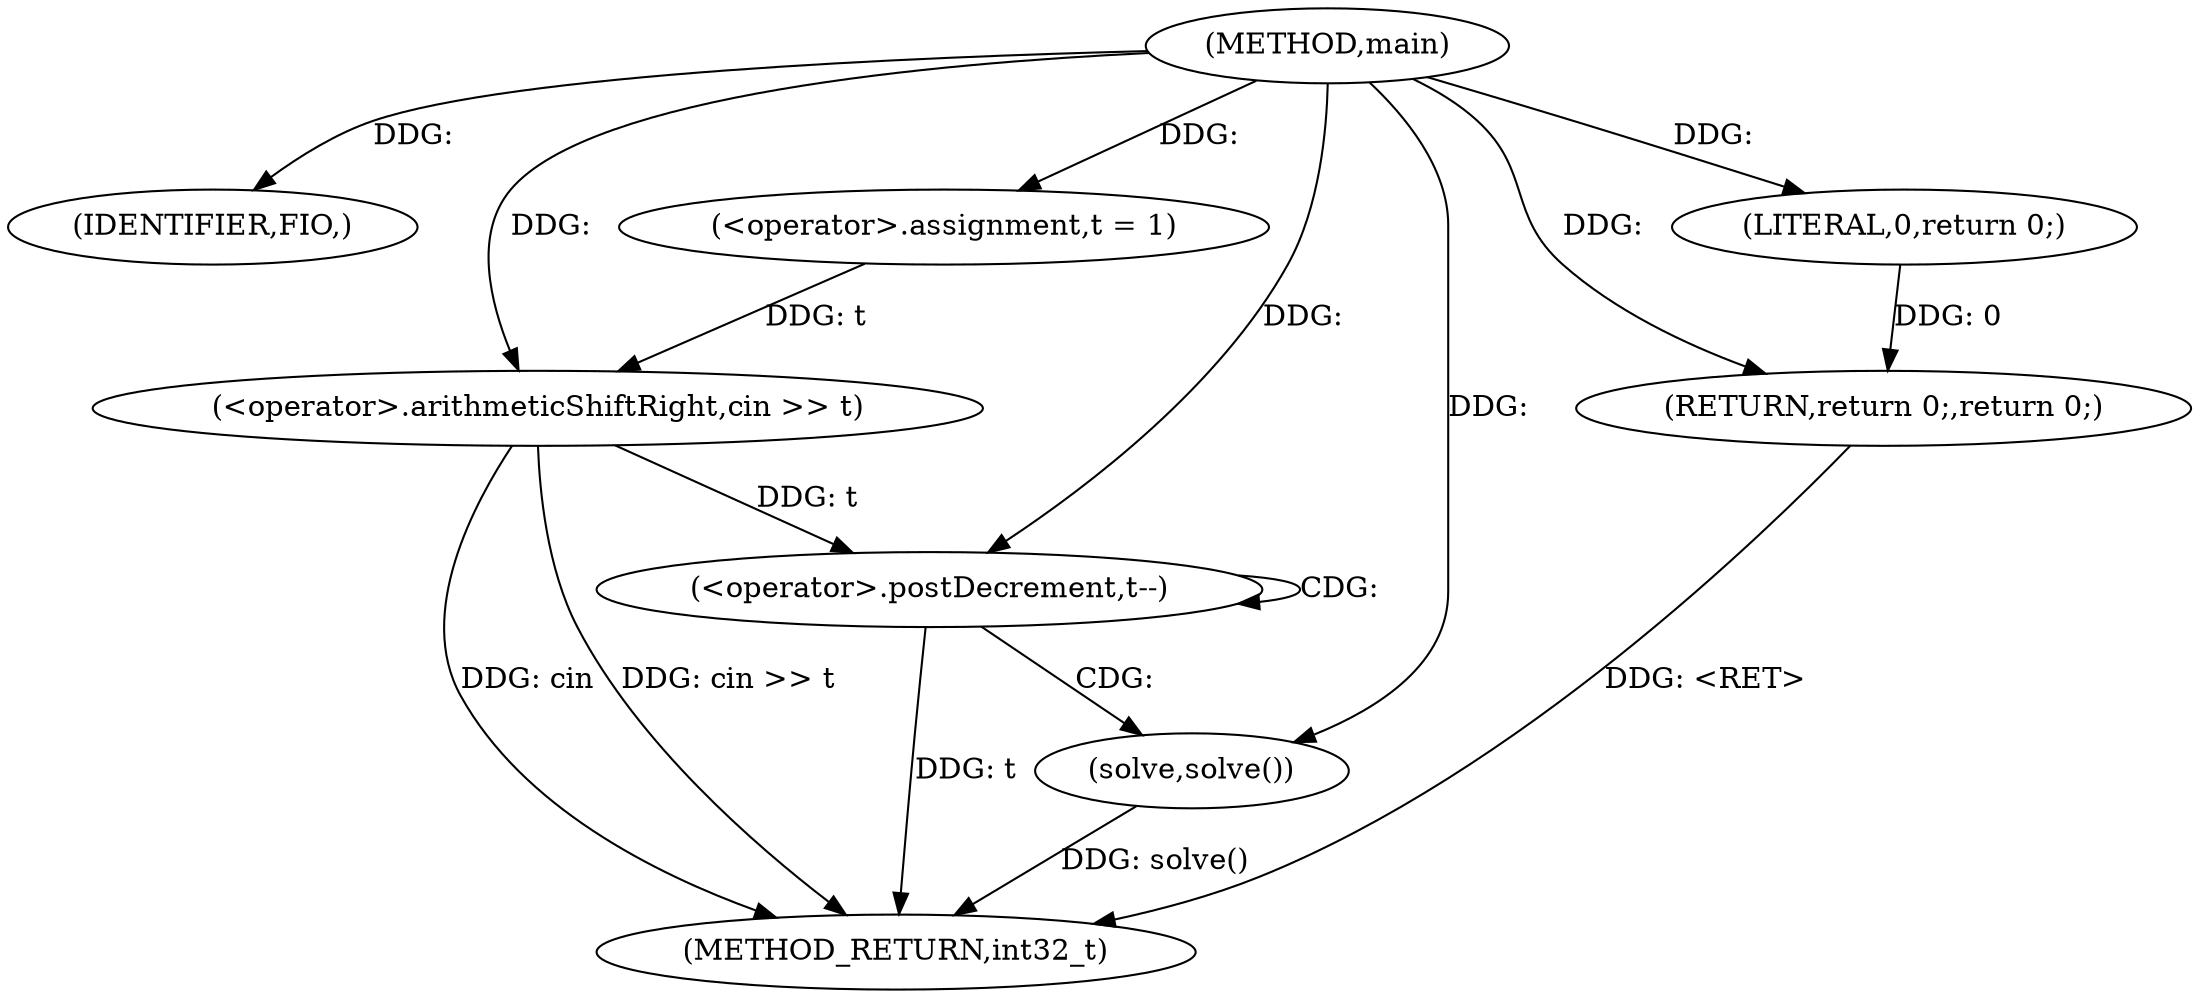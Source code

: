 digraph "main" {  
"1000262" [label = "(METHOD,main)" ]
"1000279" [label = "(METHOD_RETURN,int32_t)" ]
"1000264" [label = "(IDENTIFIER,FIO,)" ]
"1000266" [label = "(<operator>.assignment,t = 1)" ]
"1000269" [label = "(<operator>.arithmeticShiftRight,cin >> t)" ]
"1000277" [label = "(RETURN,return 0;,return 0;)" ]
"1000273" [label = "(<operator>.postDecrement,t--)" ]
"1000278" [label = "(LITERAL,0,return 0;)" ]
"1000276" [label = "(solve,solve())" ]
  "1000269" -> "1000279"  [ label = "DDG: cin >> t"] 
  "1000273" -> "1000279"  [ label = "DDG: t"] 
  "1000276" -> "1000279"  [ label = "DDG: solve()"] 
  "1000277" -> "1000279"  [ label = "DDG: <RET>"] 
  "1000269" -> "1000279"  [ label = "DDG: cin"] 
  "1000262" -> "1000264"  [ label = "DDG: "] 
  "1000262" -> "1000266"  [ label = "DDG: "] 
  "1000278" -> "1000277"  [ label = "DDG: 0"] 
  "1000262" -> "1000277"  [ label = "DDG: "] 
  "1000262" -> "1000269"  [ label = "DDG: "] 
  "1000266" -> "1000269"  [ label = "DDG: t"] 
  "1000262" -> "1000278"  [ label = "DDG: "] 
  "1000269" -> "1000273"  [ label = "DDG: t"] 
  "1000262" -> "1000273"  [ label = "DDG: "] 
  "1000262" -> "1000276"  [ label = "DDG: "] 
  "1000273" -> "1000273"  [ label = "CDG: "] 
  "1000273" -> "1000276"  [ label = "CDG: "] 
}
